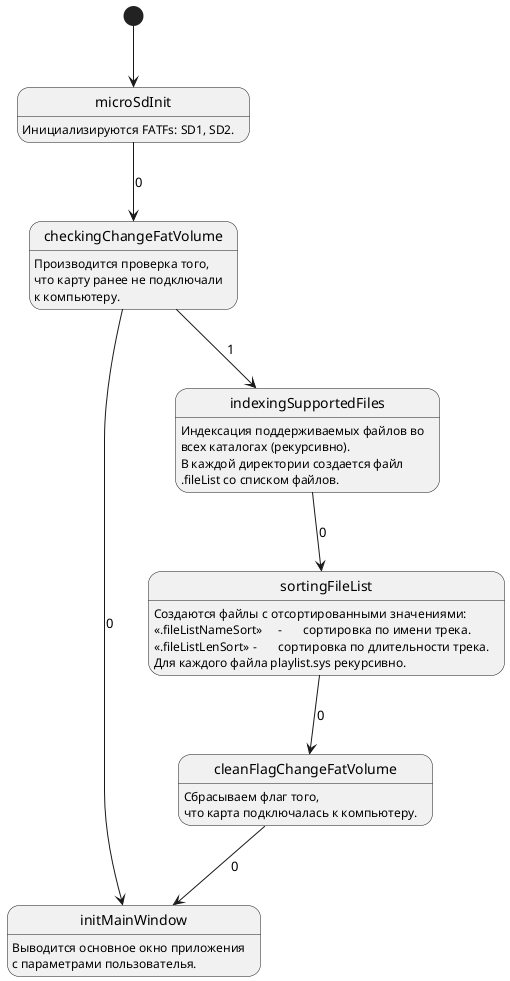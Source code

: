 CLASS_NAME						=		AyPlayer
FILE_WITH_CLASS_DESCRIPTION		=		ayplayer.h

@startuml

[*] --> microSdInit


state "microSdInit" as microSdInit {
microSdInit:Инициализируются FATFs: SD1, SD2.
}

microSdInit --> checkingChangeFatVolume						: 0

state "checkingChangeFatVolume" as checkingChangeFatVolume {
checkingChangeFatVolume:Производится проверка того,
checkingChangeFatVolume:что карту ранее не подключали
checkingChangeFatVolume:к компьютеру.
}

checkingChangeFatVolume --> initMainWindow					: 0
checkingChangeFatVolume --> indexingSupportedFiles			: 1

state "indexingSupportedFiles" as indexingSupportedFiles {
indexingSupportedFiles:Индексация поддерживаемых файлов во 
indexingSupportedFiles:всех каталогах (рекурсивно).
indexingSupportedFiles:В каждой директории создается файл 
indexingSupportedFiles:.fileList со списком файлов.
}

indexingSupportedFiles --> sortingFileList					: 0

state "sortingFileList" as sortingFileList {
sortingFileList:Создаются файлы с отсортированными значениями:
sortingFileList:<<.fileListNameSort>>\t-\tсортировка по имени трека.
sortingFileList:<<.fileListLenSort>>\t-\tсортировка по длительности трека.
sortingFileList:Для каждого файла playlist.sys рекурсивно.
}

sortingFileList --> cleanFlagChangeFatVolume				: 0

state "cleanFlagChangeFatVolume" as cleanFlagChangeFatVolume {
cleanFlagChangeFatVolume:Сбрасываем флаг того, 
cleanFlagChangeFatVolume:что карта подключалась к компьютеру.
}

cleanFlagChangeFatVolume --> initMainWindow							: 0

state "initMainWindow" as initMainWindow {
initMainWindow:Выводится основное окно приложения
initMainWindow:с параметрами пользователья.
}

@enduml